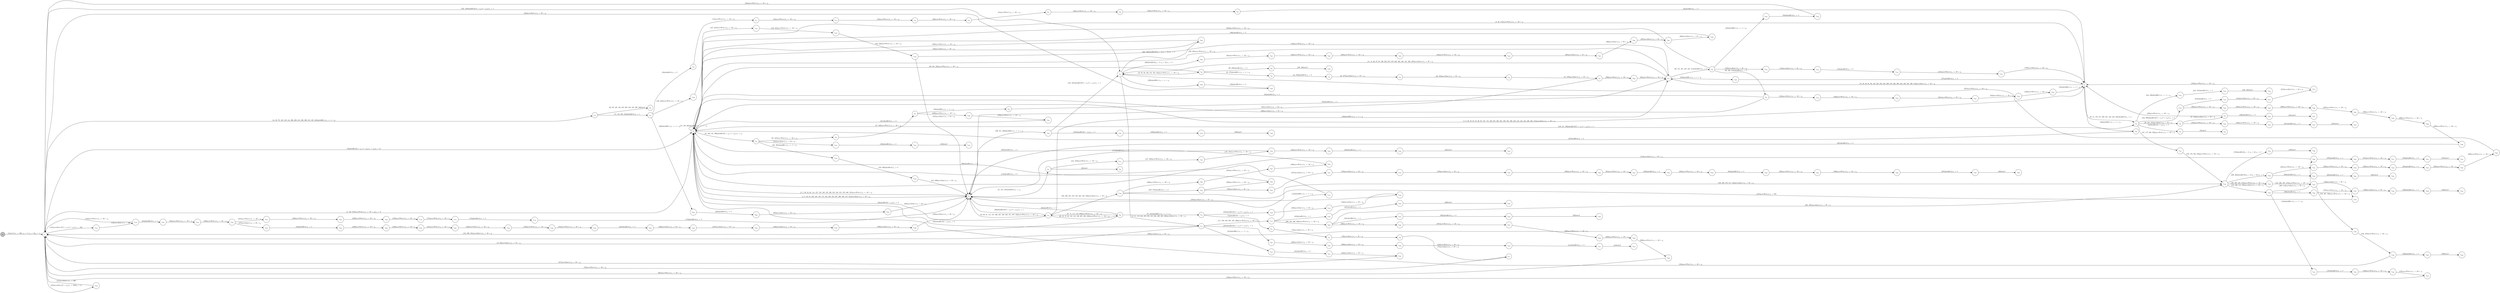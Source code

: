 digraph EFSM{
  graph [rankdir="LR", fontname="Latin Modern Math"];
  node [color="black", fillcolor="white", shape="circle", style="filled", fontname="Latin Modern Math"];
  edge [fontname="Latin Modern Math"];

  s0[fillcolor="gray", label=<s<sub>0</sub>>];
  s1[label=<s<sub>1</sub>>];
  s2[label=<s<sub>2</sub>>];
  s3[label=<s<sub>3</sub>>];
  s5[label=<s<sub>5</sub>>];
  s10[label=<s<sub>10</sub>>];
  s11[label=<s<sub>11</sub>>];
  s12[label=<s<sub>12</sub>>];
  s14[label=<s<sub>14</sub>>];
  s15[label=<s<sub>15</sub>>];
  s16[label=<s<sub>16</sub>>];
  s17[label=<s<sub>17</sub>>];
  s18[label=<s<sub>18</sub>>];
  s19[label=<s<sub>19</sub>>];
  s20[label=<s<sub>20</sub>>];
  s21[label=<s<sub>21</sub>>];
  s22[label=<s<sub>22</sub>>];
  s23[label=<s<sub>23</sub>>];
  s25[label=<s<sub>25</sub>>];
  s26[label=<s<sub>26</sub>>];
  s27[label=<s<sub>27</sub>>];
  s31[label=<s<sub>31</sub>>];
  s32[label=<s<sub>32</sub>>];
  s35[label=<s<sub>35</sub>>];
  s36[label=<s<sub>36</sub>>];
  s42[label=<s<sub>42</sub>>];
  s43[label=<s<sub>43</sub>>];
  s44[label=<s<sub>44</sub>>];
  s45[label=<s<sub>45</sub>>];
  s46[label=<s<sub>46</sub>>];
  s47[label=<s<sub>47</sub>>];
  s52[label=<s<sub>52</sub>>];
  s53[label=<s<sub>53</sub>>];
  s55[label=<s<sub>55</sub>>];
  s56[label=<s<sub>56</sub>>];
  s57[label=<s<sub>57</sub>>];
  s58[label=<s<sub>58</sub>>];
  s64[label=<s<sub>64</sub>>];
  s66[label=<s<sub>66</sub>>];
  s73[label=<s<sub>73</sub>>];
  s74[label=<s<sub>74</sub>>];
  s75[label=<s<sub>75</sub>>];
  s76[label=<s<sub>76</sub>>];
  s77[label=<s<sub>77</sub>>];
  s92[label=<s<sub>92</sub>>];
  s93[label=<s<sub>93</sub>>];
  s99[label=<s<sub>99</sub>>];
  s100[label=<s<sub>100</sub>>];
  s102[label=<s<sub>102</sub>>];
  s103[label=<s<sub>103</sub>>];
  s104[label=<s<sub>104</sub>>];
  s111[label=<s<sub>111</sub>>];
  s112[label=<s<sub>112</sub>>];
  s124[label=<s<sub>124</sub>>];
  s131[label=<s<sub>131</sub>>];
  s132[label=<s<sub>132</sub>>];
  s133[label=<s<sub>133</sub>>];
  s134[label=<s<sub>134</sub>>];
  s135[label=<s<sub>135</sub>>];
  s136[label=<s<sub>136</sub>>];
  s137[label=<s<sub>137</sub>>];
  s141[label=<s<sub>141</sub>>];
  s142[label=<s<sub>142</sub>>];
  s146[label=<s<sub>146</sub>>];
  s147[label=<s<sub>147</sub>>];
  s148[label=<s<sub>148</sub>>];
  s149[label=<s<sub>149</sub>>];
  s152[label=<s<sub>152</sub>>];
  s153[label=<s<sub>153</sub>>];
  s154[label=<s<sub>154</sub>>];
  s155[label=<s<sub>155</sub>>];
  s161[label=<s<sub>161</sub>>];
  s162[label=<s<sub>162</sub>>];
  s163[label=<s<sub>163</sub>>];
  s164[label=<s<sub>164</sub>>];
  s165[label=<s<sub>165</sub>>];
  s166[label=<s<sub>166</sub>>];
  s167[label=<s<sub>167</sub>>];
  s168[label=<s<sub>168</sub>>];
  s169[label=<s<sub>169</sub>>];
  s170[label=<s<sub>170</sub>>];
  s171[label=<s<sub>171</sub>>];
  s172[label=<s<sub>172</sub>>];
  s179[label=<s<sub>179</sub>>];
  s180[label=<s<sub>180</sub>>];
  s182[label=<s<sub>182</sub>>];
  s183[label=<s<sub>183</sub>>];
  s188[label=<s<sub>188</sub>>];
  s190[label=<s<sub>190</sub>>];
  s191[label=<s<sub>191</sub>>];
  s192[label=<s<sub>192</sub>>];
  s193[label=<s<sub>193</sub>>];
  s196[label=<s<sub>196</sub>>];
  s197[label=<s<sub>197</sub>>];
  s198[label=<s<sub>198</sub>>];
  s199[label=<s<sub>199</sub>>];
  s202[label=<s<sub>202</sub>>];
  s203[label=<s<sub>203</sub>>];
  s204[label=<s<sub>204</sub>>];
  s212[label=<s<sub>212</sub>>];
  s213[label=<s<sub>213</sub>>];
  s214[label=<s<sub>214</sub>>];
  s215[label=<s<sub>215</sub>>];
  s220[label=<s<sub>220</sub>>];
  s221[label=<s<sub>221</sub>>];
  s230[label=<s<sub>230</sub>>];
  s231[label=<s<sub>231</sub>>];
  s232[label=<s<sub>232</sub>>];
  s233[label=<s<sub>233</sub>>];
  s234[label=<s<sub>234</sub>>];
  s235[label=<s<sub>235</sub>>];
  s236[label=<s<sub>236</sub>>];
  s260[label=<s<sub>260</sub>>];
  s263[label=<s<sub>263</sub>>];
  s264[label=<s<sub>264</sub>>];
  s265[label=<s<sub>265</sub>>];
  s270[label=<s<sub>270</sub>>];
  s280[label=<s<sub>280</sub>>];
  s286[label=<s<sub>286</sub>>];
  s287[label=<s<sub>287</sub>>];
  s288[label=<s<sub>288</sub>>];
  s289[label=<s<sub>289</sub>>];
  s290[label=<s<sub>290</sub>>];
  s314[label=<s<sub>314</sub>>];
  s315[label=<s<sub>315</sub>>];
  s316[label=<s<sub>316</sub>>];
  s322[label=<s<sub>322</sub>>];
  s323[label=<s<sub>323</sub>>];
  s338[label=<s<sub>338</sub>>];
  s339[label=<s<sub>339</sub>>];
  s342[label=<s<sub>342</sub>>];
  s343[label=<s<sub>343</sub>>];
  s358[label=<s<sub>358</sub>>];
  s359[label=<s<sub>359</sub>>];
  s369[label=<s<sub>369</sub>>];
  s370[label=<s<sub>370</sub>>];
  s371[label=<s<sub>371</sub>>];
  s372[label=<s<sub>372</sub>>];
  s373[label=<s<sub>373</sub>>];
  s376[label=<s<sub>376</sub>>];
  s377[label=<s<sub>377</sub>>];
  s378[label=<s<sub>378</sub>>];
  s379[label=<s<sub>379</sub>>];
  s380[label=<s<sub>380</sub>>];
  s381[label=<s<sub>381</sub>>];
  s382[label=<s<sub>382</sub>>];
  s383[label=<s<sub>383</sub>>];
  s384[label=<s<sub>384</sub>>];
  s385[label=<s<sub>385</sub>>];
  s386[label=<s<sub>386</sub>>];
  s387[label=<s<sub>387</sub>>];
  s388[label=<s<sub>388</sub>>];
  s394[label=<s<sub>394</sub>>];
  s395[label=<s<sub>395</sub>>];
  s396[label=<s<sub>396</sub>>];
  s397[label=<s<sub>397</sub>>];
  s398[label=<s<sub>398</sub>>];
  s399[label=<s<sub>399</sub>>];
  s400[label=<s<sub>400</sub>>];
  s407[label=<s<sub>407</sub>>];
  s408[label=<s<sub>408</sub>>];
  s409[label=<s<sub>409</sub>>];
  s410[label=<s<sub>410</sub>>];
  s411[label=<s<sub>411</sub>>];
  s412[label=<s<sub>412</sub>>];
  s414[label=<s<sub>414</sub>>];
  s415[label=<s<sub>415</sub>>];
  s416[label=<s<sub>416</sub>>];
  s424[label=<s<sub>424</sub>>];
  s425[label=<s<sub>425</sub>>];
  s426[label=<s<sub>426</sub>>];
  s427[label=<s<sub>427</sub>>];
  s428[label=<s<sub>428</sub>>];
  s429[label=<s<sub>429</sub>>];
  s430[label=<s<sub>430</sub>>];
  s431[label=<s<sub>431</sub>>];
  s432[label=<s<sub>432</sub>>];
  s433[label=<s<sub>433</sub>>];
  s434[label=<s<sub>434</sub>>];
  s435[label=<s<sub>435</sub>>];
  s436[label=<s<sub>436</sub>>];
  s437[label=<s<sub>437</sub>>];
  s438[label=<s<sub>438</sub>>];
  s439[label=<s<sub>439</sub>>];
  s444[label=<s<sub>444</sub>>];
  s445[label=<s<sub>445</sub>>];
  s446[label=<s<sub>446</sub>>];
  s449[label=<s<sub>449</sub>>];
  s450[label=<s<sub>450</sub>>];
  s455[label=<s<sub>455</sub>>];
  s456[label=<s<sub>456</sub>>];
  s457[label=<s<sub>457</sub>>];
  s458[label=<s<sub>458</sub>>];
  s460[label=<s<sub>460</sub>>];
  s461[label=<s<sub>461</sub>>];
  s462[label=<s<sub>462</sub>>];
  s463[label=<s<sub>463</sub>>];
  s464[label=<s<sub>464</sub>>];
  s465[label=<s<sub>465</sub>>];
  s466[label=<s<sub>466</sub>>];
  s467[label=<s<sub>467</sub>>];
  s468[label=<s<sub>468</sub>>];
  s476[label=<s<sub>476</sub>>];
  s482[label=<s<sub>482</sub>>];
  s483[label=<s<sub>483</sub>>];
  s484[label=<s<sub>484</sub>>];
  s486[label=<s<sub>486</sub>>];
  s487[label=<s<sub>487</sub>>];
  s488[label=<s<sub>488</sub>>];
  s493[label=<s<sub>493</sub>>];
  s501[label=<s<sub>501</sub>>];
  s502[label=<s<sub>502</sub>>];
  s503[label=<s<sub>503</sub>>];
  s519[label=<s<sub>519</sub>>];
  s520[label=<s<sub>520</sub>>];
  s521[label=<s<sub>521</sub>>];
  s522[label=<s<sub>522</sub>>];
  s523[label=<s<sub>523</sub>>];
  s536[label=<s<sub>536</sub>>];
  s537[label=<s<sub>537</sub>>];
  s538[label=<s<sub>538</sub>>];
  s539[label=<s<sub>539</sub>>];
  s540[label=<s<sub>540</sub>>];

  s0->s1[label=<<i> [1]start:2/o<sub>1</sub> := 200, o<sub>2</sub> := 3, o<sub>3</sub> := 0&#91;r<sub>2</sub> := 1&#93;</i>>];
  s12->s1[label=<<i> [13, 62]moveEast:1/o<sub>1</sub> := 50 + i<sub>0</sub></i>>];
  s14->s15[label=<<i> [15, 145, 201, 242]alienHit:0/o<sub>1</sub> := 1</i>>];
  s15->s16[label=<<i> [16]alienHit:0/o<sub>1</sub> := 2</i>>];
  s16->s17[label=<<i> [17]moveWest:1/o<sub>1</sub> := -50 + i<sub>0</sub></i>>];
  s17->s18[label=<<i> [18]moveWest:1/o<sub>1</sub> := -50 + i<sub>0</sub></i>>];
  s18->s19[label=<<i> [19]moveWest:1/o<sub>1</sub> := -50 + i<sub>0</sub></i>>];
  s19->s20[label=<<i> [20]moveWest:1/o<sub>1</sub> := -50 + i<sub>0</sub></i>>];
  s20->s21[label=<<i> [21]moveWest:1/o<sub>1</sub> := -50 + i<sub>0</sub></i>>];
  s21->s22[label=<<i> [22]moveWest:1/o<sub>1</sub> := -50 + i<sub>0</sub></i>>];
  s22->s23[label=<<i> [23]moveWest:1/o<sub>1</sub> := -50 + i<sub>0</sub></i>>];
  s23->s5[label=<<i> [24]alienHit:0/o<sub>1</sub> := 3</i>>];
  s26->s27[label=<<i> [27, 219]moveEast:1/o<sub>1</sub> := 50 + i<sub>0</sub></i>>];
  s27->s5[label=<<i> [28]moveWest:1/o<sub>1</sub> := -50 + i<sub>0</sub></i>>];
  s5->s2[label=<<i> [6, 29, 157]moveWest:1/o<sub>1</sub> := -50 + i<sub>0</sub></i>>];
  s31->s32[label=<<i> [32]win:0</i>>];
  s1->s2[label=<<i> [33]alienHit:0&#91;4 &gt; r<sub>2</sub>, 4 &gt; r<sub>2</sub>&#93;/o<sub>1</sub> := r<sub>2</sub>&#91;r<sub>2</sub> := 2&#93;</i>>];
  s35->s2[label=<<i> [38]alienHit:0&#91;5 &gt; r<sub>2</sub>&#93;/o<sub>1</sub> := 2</i>>];
  s42->s43[label=<<i> [43, 275]shieldHit:1/o<sub>1</sub> := -1 + i<sub>0</sub></i>>];
  s43->s44[label=<<i> [44, 276]alienHit:0/o<sub>1</sub> := 3</i>>];
  s44->s45[label=<<i> [45, 277]moveEast:1/o<sub>1</sub> := 50 + i<sub>0</sub></i>>];
  s45->s46[label=<<i> [46, 278]moveEast:1/o<sub>1</sub> := 50 + i<sub>0</sub></i>>];
  s46->s47[label=<<i> [47, 279]moveEast:1/o<sub>1</sub> := 50 + i<sub>0</sub></i>>];
  s47->s3[label=<<i> [48]moveEast:1/o<sub>1</sub> := 50 + i<sub>0</sub></i>>];
  s25->s52[label=<<i> [52]alienHit:0&#91;5 &gt; r<sub>2</sub>&#93;/o<sub>1</sub> := 5</i>>];
  s52->s53[label=<<i> [53]win:0</i>>];
  s55->s56[label=<<i> [56, 447]moveWest:1/o<sub>1</sub> := -50 + i<sub>0</sub></i>>];
  s56->s57[label=<<i> [57, 448]moveWest:1/o<sub>1</sub> := -50 + i<sub>0</sub></i>>];
  s57->s58[label=<<i> [58]shieldHit:1/o<sub>1</sub> := -1 + i<sub>0</sub></i>>];
  s58->s10[label=<<i> [59]alienHit:0/o<sub>1</sub> := 3</i>>];
  s10->s11[label=<<i> [11, 41, 60, 87, 97, 109, 223, 257, 273, 282, 363, 405, 421, 492, 497]moveEast:1/o<sub>1</sub> := 50 + i<sub>0</sub></i>>];
  s5->s66[label=<<i> [66]shieldHit:1/o<sub>1</sub> := -1 + i<sub>0</sub></i>>];
  s66->s2[label=<<i> [67]alienHit:0/o<sub>1</sub> := 2</i>>];
  s36->s73[label=<<i> [73, 101]shieldHit:1/o<sub>1</sub> := -1 + i<sub>0</sub></i>>];
  s73->s74[label=<<i> [74]alienHit:0&#91;5 &gt; r<sub>2</sub>&#93;/o<sub>1</sub> := 3</i>>];
  s74->s75[label=<<i> [75]moveEast:1/o<sub>1</sub> := 50 + i<sub>0</sub></i>>];
  s75->s76[label=<<i> [76]moveEast:1/o<sub>1</sub> := 50 + i<sub>0</sub></i>>];
  s76->s77[label=<<i> [77]moveEast:1/o<sub>1</sub> := 50 + i<sub>0</sub></i>>];
  s77->s1[label=<<i> [78]moveWest:1/o<sub>1</sub> := -50 + i<sub>0</sub></i>>];
  s36->s3[label=<<i> [83]alienHit:0/o<sub>1</sub> := 1</i>>];
  s93->s2[label=<<i> [94]alienHit:0/o<sub>1</sub> := 4</i>>];
  s42->s99[label=<<i> [99, 239]alienHit:0/o<sub>1</sub> := 5</i>>];
  s99->s100[label=<<i> [100, 240]win:0</i>>];
  s73->s102[label=<<i> [102]alienHit:0&#91;!(5 &gt; r<sub>2</sub>&or;5 &gt; r<sub>2</sub>)&#93;/o<sub>1</sub> := 1</i>>];
  s102->s103[label=<<i> [103]moveEast:1/o<sub>1</sub> := 50 + i<sub>0</sub></i>>];
  s103->s104[label=<<i> [104]moveEast:1/o<sub>1</sub> := 50 + i<sub>0</sub></i>>];
  s104->s3[label=<<i> [105]moveEast:1/o<sub>1</sub> := 50 + i<sub>0</sub></i>>];
  s111->s112[label=<<i> [112]shieldHit:1/o<sub>1</sub> := -1 + i<sub>0</sub></i>>];
  s112->s2[label=<<i> [113]alienHit:0/o<sub>1</sub> := 2</i>>];
  s36->s35[label=<<i> [37, 71, 117, 119, 509]moveWest:1/o<sub>1</sub> := -50 + i<sub>0</sub></i>>];
  s35->s36[label=<<i> [36, 70, 72, 82, 116, 118, 120, 207, 350, 508]moveWest:1/o<sub>1</sub> := -50 + i<sub>0</sub></i>>];
  s1->s124[label=<<i> [124]moveEast:1&#91;2 &gt; r<sub>2</sub>&#93;/o<sub>1</sub> := 250&#91;r<sub>2</sub> := 4&#93;</i>>];
  s124->s1[label=<<i> [125]moveEast:1/o<sub>1</sub> := 300</i>>];
  s1->s2[label=<<i> [2, 126, 347]moveWest:1/o<sub>1</sub> := -50 + i<sub>0</sub>&#91;r<sub>2</sub> := 5&#93;</i>>];
  s2->s25[label=<<i> [130, 211, 392]alienHit:0&#91;!(5 &gt; r<sub>2</sub>&or;5 &gt; r<sub>2</sub>)&#93;/o<sub>1</sub> := 1</i>>];
  s133->s134[label=<<i> [134]shieldHit:1/o<sub>1</sub> := -1 + i<sub>0</sub></i>>];
  s134->s135[label=<<i> [135]alienHit:0/o<sub>1</sub> := 2</i>>];
  s135->s136[label=<<i> [136]moveWest:1/o<sub>1</sub> := -50 + i<sub>0</sub></i>>];
  s136->s137[label=<<i> [137]moveWest:1/o<sub>1</sub> := -50 + i<sub>0</sub></i>>];
  s137->s1[label=<<i> [138]moveWest:1/o<sub>1</sub> := -50 + i<sub>0</sub></i>>];
  s1->s141[label=<<i> [141]moveEast:1&#91;!(2 &gt; r<sub>2</sub>&or;2 &gt; r<sub>2</sub>)&#93;/o<sub>1</sub> := 350</i>>];
  s141->s142[label=<<i> [142]moveEast:1/o<sub>1</sub> := 400</i>>];
  s142->s1[label=<<i> [143]moveWest:1/o<sub>1</sub> := -50 + i<sub>0</sub></i>>];
  s15->s146[label=<<i> [146, 243]moveWest:1/o<sub>1</sub> := -50 + i<sub>0</sub></i>>];
  s146->s147[label=<<i> [147, 244]moveWest:1/o<sub>1</sub> := -50 + i<sub>0</sub></i>>];
  s147->s148[label=<<i> [148, 245]moveWest:1/o<sub>1</sub> := -50 + i<sub>0</sub></i>>];
  s148->s149[label=<<i> [149, 246]moveWest:1/o<sub>1</sub> := -50 + i<sub>0</sub></i>>];
  s149->s10[label=<<i> [150]moveWest:1/o<sub>1</sub> := -50 + i<sub>0</sub></i>>];
  s10->s92[label=<<i> [92, 151, 251, 327, 341, 517]alienHit:0/o<sub>1</sub> := 2</i>>];
  s92->s152[label=<<i> [152]moveEast:1/o<sub>1</sub> := 50 + i<sub>0</sub></i>>];
  s152->s153[label=<<i> [153]moveEast:1/o<sub>1</sub> := 50 + i<sub>0</sub></i>>];
  s153->s154[label=<<i> [154]alienHit:0/o<sub>1</sub> := 3</i>>];
  s154->s155[label=<<i> [155]moveWest:1/o<sub>1</sub> := -50 + i<sub>0</sub></i>>];
  s155->s5[label=<<i> [156]moveWest:1/o<sub>1</sub> := -50 + i<sub>0</sub></i>>];
  s2->s55[label=<<i> [55, 160, 181, 296]alienHit:0&#91;5 &gt; r<sub>2</sub>, 5 &gt; r<sub>2</sub>&#93;/o<sub>1</sub> := r<sub>2</sub></i>>];
  s55->s161[label=<<i> [161]moveEast:1/o<sub>1</sub> := 50 + i<sub>0</sub></i>>];
  s161->s162[label=<<i> [162]alienHit:0/o<sub>1</sub> := 5</i>>];
  s162->s163[label=<<i> [163]win:0</i>>];
  s142->s164[label=<<i> [164]alienHit:0/o<sub>1</sub> := 1</i>>];
  s164->s165[label=<<i> [165]moveWest:1/o<sub>1</sub> := -50 + i<sub>0</sub></i>>];
  s165->s166[label=<<i> [166]moveWest:1/o<sub>1</sub> := -50 + i<sub>0</sub></i>>];
  s166->s167[label=<<i> [167]moveWest:1/o<sub>1</sub> := -50 + i<sub>0</sub></i>>];
  s167->s168[label=<<i> [168]moveWest:1/o<sub>1</sub> := -50 + i<sub>0</sub></i>>];
  s168->s169[label=<<i> [169]moveWest:1/o<sub>1</sub> := -50 + i<sub>0</sub></i>>];
  s169->s170[label=<<i> [170]moveWest:1/o<sub>1</sub> := -50 + i<sub>0</sub></i>>];
  s170->s171[label=<<i> [171]moveWest:1/o<sub>1</sub> := -50 + i<sub>0</sub></i>>];
  s171->s172[label=<<i> [172]alienHit:0/o<sub>1</sub> := 2</i>>];
  s172->s3[label=<<i> [173]alienHit:0/o<sub>1</sub> := 3</i>>];
  s132->s179[label=<<i> [179]alienHit:0&#91;r<sub>2</sub> &gt; 3, r<sub>2</sub> &gt; 3&#93;/o<sub>1</sub> := 5</i>>];
  s179->s180[label=<<i> [180]win:0</i>>];
  s55->s182[label=<<i> [182, 297]shieldHit:1/o<sub>1</sub> := -1 + i<sub>0</sub></i>>];
  s182->s183[label=<<i> [183, 298]alienHit:0/o<sub>1</sub> := 3</i>>];
  s183->s3[label=<<i> [184, 299]moveEast:1/o<sub>1</sub> := 50 + i<sub>0</sub></i>>];
  s192->s193[label=<<i> [193, 337]moveWest:1/o<sub>1</sub> := -50 + i<sub>0</sub></i>>];
  s193->s2[label=<<i> [194]moveWest:1/o<sub>1</sub> := -50 + i<sub>0</sub></i>>];
  s3->s196[label=<<i> [196, 311, 320]shieldHit:1/o<sub>1</sub> := -1 + i<sub>0</sub></i>>];
  s196->s197[label=<<i> [197]alienHit:0&#91;5 &gt; r<sub>2</sub>&#93;/o<sub>1</sub> := 4</i>>];
  s197->s198[label=<<i> [198]alienHit:0/o<sub>1</sub> := 5</i>>];
  s198->s199[label=<<i> [199]win:0</i>>];
  s15->s202[label=<<i> [202]shieldHit:1/o<sub>1</sub> := -1 + i<sub>0</sub></i>>];
  s202->s203[label=<<i> [203]alienHit:0/o<sub>1</sub> := 2</i>>];
  s203->s204[label=<<i> [204]moveEast:1/o<sub>1</sub> := 50 + i<sub>0</sub></i>>];
  s204->s3[label=<<i> [205]moveEast:1/o<sub>1</sub> := 50 + i<sub>0</sub></i>>];
  s25->s212[label=<<i> [212, 393]alienHit:0&#91;!(5 &gt; r<sub>2</sub>&or;5 &gt; r<sub>2</sub>)&#93;/o<sub>1</sub> := 2</i>>];
  s212->s213[label=<<i> [213]alienHit:0/o<sub>1</sub> := 3</i>>];
  s213->s214[label=<<i> [214]moveEast:1/o<sub>1</sub> := 50 + i<sub>0</sub></i>>];
  s214->s215[label=<<i> [215]moveEast:1/o<sub>1</sub> := 50 + i<sub>0</sub></i>>];
  s215->s5[label=<<i> [216]moveWest:1/o<sub>1</sub> := -50 + i<sub>0</sub></i>>];
  s5->s25[label=<<i> [25, 51, 176, 217, 302, 331, 443, 453, 525]alienHit:0/o<sub>1</sub> := 4</i>>];
  s27->s220[label=<<i> [220]alienHit:0/o<sub>1</sub> := 5</i>>];
  s220->s221[label=<<i> [221]win:0</i>>];
  s12->s2[label=<<i> [225]alienHit:0&#91;5 &gt; r<sub>2</sub>&#93;/o<sub>1</sub> := 2</i>>];
  s132->s230[label=<<i> [230, 262]alienHit:0&#91;!(r<sub>2</sub> &gt; 3&or;r<sub>2</sub> &gt; 3)&#93;/o<sub>1</sub> := 3</i>>];
  s230->s231[label=<<i> [231]moveWest:1/o<sub>1</sub> := -50 + i<sub>0</sub></i>>];
  s231->s232[label=<<i> [232]moveWest:1/o<sub>1</sub> := -50 + i<sub>0</sub></i>>];
  s232->s233[label=<<i> [233]moveWest:1/o<sub>1</sub> := -50 + i<sub>0</sub></i>>];
  s233->s234[label=<<i> [234]alienHit:0/o<sub>1</sub> := 4</i>>];
  s234->s235[label=<<i> [235]moveWest:1/o<sub>1</sub> := -50 + i<sub>0</sub></i>>];
  s235->s236[label=<<i> [236]moveWest:1/o<sub>1</sub> := -50 + i<sub>0</sub></i>>];
  s236->s11[label=<<i> [237]moveWest:1/o<sub>1</sub> := -50 + i<sub>0</sub></i>>];
  s149->s3[label=<<i> [247]moveEast:1/o<sub>1</sub> := 50 + i<sub>0</sub></i>>];
  s92->s2[label=<<i> [252]moveWest:1/o<sub>1</sub> := -50 + i<sub>0</sub></i>>];
  s260->s132[label=<<i> [261, 367]moveEast:1/o<sub>1</sub> := 50 + i<sub>0</sub></i>>];
  s230->s263[label=<<i> [263]alienHit:0/o<sub>1</sub> := 4</i>>];
  s263->s264[label=<<i> [264]alienHit:0/o<sub>1</sub> := 5</i>>];
  s264->s265[label=<<i> [265]win:0</i>>];
  s35->s3[label=<<i> [266]alienHit:0&#91;!(5 &gt; r<sub>2</sub>&or;5 &gt; r<sub>2</sub>)&#93;/o<sub>1</sub> := 1</i>>];
  s10->s270[label=<<i> [270]shieldHit:1/o<sub>1</sub> := -1 + i<sub>0</sub></i>>];
  s270->s5[label=<<i> [271]alienHit:0/o<sub>1</sub> := 2</i>>];
  s11->s42[label=<<i> [42, 88, 98, 238, 274, 353, 504]moveWest:1/o<sub>1</sub> := -50 + i<sub>0</sub></i>>];
  s47->s280[label=<<i> [280]moveWest:1/o<sub>1</sub> := -50 + i<sub>0</sub></i>>];
  s280->s10[label=<<i> [281]moveWest:1/o<sub>1</sub> := -50 + i<sub>0</sub></i>>];
  s11->s12[label=<<i> [12, 61, 110, 224, 258, 283, 313, 364, 406, 422, 498]moveEast:1/o<sub>1</sub> := 50 + i<sub>0</sub></i>>];
  s260->s286[label=<<i> [286]moveWest:1/o<sub>1</sub> := -50 + i<sub>0</sub></i>>];
  s286->s287[label=<<i> [287]moveWest:1/o<sub>1</sub> := -50 + i<sub>0</sub></i>>];
  s287->s288[label=<<i> [288]moveWest:1/o<sub>1</sub> := -50 + i<sub>0</sub></i>>];
  s288->s289[label=<<i> [289]moveWest:1/o<sub>1</sub> := -50 + i<sub>0</sub></i>>];
  s289->s290[label=<<i> [290]moveWest:1/o<sub>1</sub> := -50 + i<sub>0</sub></i>>];
  s290->s1[label=<<i> [291]moveWest:1/o<sub>1</sub> := -50 + i<sub>0</sub></i>>];
  s10->s2[label=<<i> [294, 391]moveWest:1/o<sub>1</sub> := -50 + i<sub>0</sub></i>>];
  s2->s2[label=<<i> [54, 129, 295]shieldHit:1/o<sub>1</sub> := -1 + i<sub>0</sub></i>>];
  s25->s131[label=<<i> [131, 177, 303, 332]moveWest:1/o<sub>1</sub> := -50 + i<sub>0</sub></i>>];
  s131->s132[label=<<i> [132, 178, 304, 333]moveWest:1/o<sub>1</sub> := -50 + i<sub>0</sub></i>>];
  s191->s192[label=<<i> [192, 307, 336]moveWest:1/o<sub>1</sub> := -50 + i<sub>0</sub></i>>];
  s192->s1[label=<<i> [308]moveEast:1/o<sub>1</sub> := 50 + i<sub>0</sub></i>>];
  s196->s11[label=<<i> [312, 321]alienHit:0&#91;!(5 &gt; r<sub>2</sub>&or;5 &gt; r<sub>2</sub>)&#93;/o<sub>1</sub> := 1</i>>];
  s12->s314[label=<<i> [314]shieldHit:1/o<sub>1</sub> := -1 + i<sub>0</sub></i>>];
  s314->s315[label=<<i> [315]alienHit:0/o<sub>1</sub> := 2</i>>];
  s315->s316[label=<<i> [316]moveEast:1/o<sub>1</sub> := 50 + i<sub>0</sub></i>>];
  s316->s1[label=<<i> [317]moveEast:1/o<sub>1</sub> := 50 + i<sub>0</sub></i>>];
  s11->s322[label=<<i> [322]shieldHit:1/o<sub>1</sub> := -1 + i<sub>0</sub></i>>];
  s322->s323[label=<<i> [323]alienHit:0/o<sub>1</sub> := 2</i>>];
  s323->s1[label=<<i> [324]moveEast:1/o<sub>1</sub> := 50 + i<sub>0</sub></i>>];
  s1->s14[label=<<i> [14, 63, 79, 122, 139, 144, 200, 209, 241, 292, 309, 318, 325, 345]shieldHit:1/o<sub>1</sub> := -1 + i<sub>0</sub></i>>];
  s14->s64[label=<<i> [64, 80, 123, 140, 210, 293, 310, 319, 326, 346]lose:0</i>>];
  s92->s93[label=<<i> [93, 328, 518]alienHit:0/o<sub>1</sub> := 3</i>>];
  s93->s2[label=<<i> [329]moveEast:1/o<sub>1</sub> := 50 + i<sub>0</sub></i>>];
  s132->s190[label=<<i> [190, 305, 334, 474]moveWest:1/o<sub>1</sub> := -50 + i<sub>0</sub></i>>];
  s190->s191[label=<<i> [191, 306, 335, 475]moveWest:1/o<sub>1</sub> := -50 + i<sub>0</sub></i>>];
  s193->s338[label=<<i> [338]alienHit:0/o<sub>1</sub> := 5</i>>];
  s338->s339[label=<<i> [339]win:0</i>>];
  s35->s10[label=<<i> [340]shieldHit:1/o<sub>1</sub> := -1 + i<sub>0</sub></i>>];
  s92->s342[label=<<i> [342]shieldHit:1/o<sub>1</sub> := -1 + i<sub>0</sub></i>>];
  s342->s343[label=<<i> [343]alienHit:0/o<sub>1</sub> := 3</i>>];
  s343->s1[label=<<i> [344]moveWest:1/o<sub>1</sub> := -50 + i<sub>0</sub></i>>];
  s36->s1[label=<<i> [121, 208, 351]moveEast:1/o<sub>1</sub> := 50 + i<sub>0</sub></i>>];
  s1->s11[label=<<i> [352, 459]alienHit:0&#91;!(4 &gt; r<sub>2</sub>&or;4 &gt; r<sub>2</sub>)&#93;/o<sub>1</sub> := 1</i>>];
  s188->s358[label=<<i> [358, 375]alienHit:0/o<sub>1</sub> := 2</i>>];
  s358->s359[label=<<i> [359]moveWest:1/o<sub>1</sub> := -50 + i<sub>0</sub></i>>];
  s359->s2[label=<<i> [360]alienHit:0/o<sub>1</sub> := 3</i>>];
  s132->s133[label=<<i> [133, 368, 512, 535]moveEast:1/o<sub>1</sub> := 50 + i<sub>0</sub></i>>];
  s133->s369[label=<<i> [369, 513]moveEast:1/o<sub>1</sub> := 50 + i<sub>0</sub></i>>];
  s369->s370[label=<<i> [370]alienHit:0/o<sub>1</sub> := 4</i>>];
  s370->s371[label=<<i> [371]moveWest:1/o<sub>1</sub> := -50 + i<sub>0</sub></i>>];
  s371->s372[label=<<i> [372]alienHit:0/o<sub>1</sub> := 5</i>>];
  s372->s373[label=<<i> [373]win:0</i>>];
  s358->s376[label=<<i> [376]moveEast:1/o<sub>1</sub> := 50 + i<sub>0</sub></i>>];
  s376->s377[label=<<i> [377]moveEast:1/o<sub>1</sub> := 50 + i<sub>0</sub></i>>];
  s377->s378[label=<<i> [378]moveEast:1/o<sub>1</sub> := 50 + i<sub>0</sub></i>>];
  s378->s379[label=<<i> [379]moveEast:1/o<sub>1</sub> := 50 + i<sub>0</sub></i>>];
  s379->s380[label=<<i> [380]moveWest:1/o<sub>1</sub> := -50 + i<sub>0</sub></i>>];
  s380->s381[label=<<i> [381]moveWest:1/o<sub>1</sub> := -50 + i<sub>0</sub></i>>];
  s381->s382[label=<<i> [382]alienHit:0/o<sub>1</sub> := 3</i>>];
  s382->s383[label=<<i> [383]moveWest:1/o<sub>1</sub> := -50 + i<sub>0</sub></i>>];
  s383->s384[label=<<i> [384]alienHit:0/o<sub>1</sub> := 4</i>>];
  s384->s385[label=<<i> [385]moveWest:1/o<sub>1</sub> := -50 + i<sub>0</sub></i>>];
  s385->s386[label=<<i> [386]moveWest:1/o<sub>1</sub> := -50 + i<sub>0</sub></i>>];
  s386->s387[label=<<i> [387]alienHit:0/o<sub>1</sub> := 5</i>>];
  s387->s388[label=<<i> [388]win:0</i>>];
  s212->s394[label=<<i> [394]moveWest:1/o<sub>1</sub> := -50 + i<sub>0</sub></i>>];
  s394->s395[label=<<i> [395]moveWest:1/o<sub>1</sub> := -50 + i<sub>0</sub></i>>];
  s395->s396[label=<<i> [396]moveWest:1/o<sub>1</sub> := -50 + i<sub>0</sub></i>>];
  s396->s397[label=<<i> [397]moveWest:1/o<sub>1</sub> := -50 + i<sub>0</sub></i>>];
  s397->s398[label=<<i> [398]moveWest:1/o<sub>1</sub> := -50 + i<sub>0</sub></i>>];
  s398->s399[label=<<i> [399]moveWest:1/o<sub>1</sub> := -50 + i<sub>0</sub></i>>];
  s399->s400[label=<<i> [400]moveWest:1/o<sub>1</sub> := -50 + i<sub>0</sub></i>>];
  s400->s3[label=<<i> [401]alienHit:0/o<sub>1</sub> := 3</i>>];
  s12->s407[label=<<i> [407]alienHit:0&#91;!(5 &gt; r<sub>2</sub>&or;5 &gt; r<sub>2</sub>)&#93;/o<sub>1</sub> := 4</i>>];
  s407->s408[label=<<i> [408]moveEast:1/o<sub>1</sub> := 50 + i<sub>0</sub></i>>];
  s408->s409[label=<<i> [409]moveEast:1/o<sub>1</sub> := 50 + i<sub>0</sub></i>>];
  s409->s410[label=<<i> [410]moveEast:1/o<sub>1</sub> := 50 + i<sub>0</sub></i>>];
  s410->s411[label=<<i> [411]alienHit:0/o<sub>1</sub> := 5</i>>];
  s411->s412[label=<<i> [412]win:0</i>>];
  s3->s31[label=<<i> [31, 413, 478]alienHit:0/o<sub>1</sub> := r<sub>2</sub></i>>];
  s31->s414[label=<<i> [414, 479]moveWest:1/o<sub>1</sub> := -50 + i<sub>0</sub></i>>];
  s414->s415[label=<<i> [415, 480]moveWest:1/o<sub>1</sub> := -50 + i<sub>0</sub></i>>];
  s415->s416[label=<<i> [416, 481]moveWest:1/o<sub>1</sub> := -50 + i<sub>0</sub></i>>];
  s416->s3[label=<<i> [417]alienHit:0/o<sub>1</sub> := 3</i>>];
  s3->s2[label=<<i> [4, 8, 49, 84, 106, 128, 159, 174, 185, 248, 254, 267, 300, 402, 418, 441]moveEast:1/o<sub>1</sub> := 50 + i<sub>0</sub></i>>];
  s111->s424[label=<<i> [424]alienHit:0/o<sub>1</sub> := 4</i>>];
  s424->s425[label=<<i> [425]alienHit:0/o<sub>1</sub> := 5</i>>];
  s425->s426[label=<<i> [426]win:0</i>>];
  s166->s427[label=<<i> [427]moveEast:1/o<sub>1</sub> := 50 + i<sub>0</sub></i>>];
  s427->s428[label=<<i> [428]alienHit:0/o<sub>1</sub> := 2</i>>];
  s428->s429[label=<<i> [429]moveWest:1/o<sub>1</sub> := -50 + i<sub>0</sub></i>>];
  s429->s430[label=<<i> [430]moveWest:1/o<sub>1</sub> := -50 + i<sub>0</sub></i>>];
  s430->s431[label=<<i> [431]moveWest:1/o<sub>1</sub> := -50 + i<sub>0</sub></i>>];
  s431->s432[label=<<i> [432]moveWest:1/o<sub>1</sub> := -50 + i<sub>0</sub></i>>];
  s432->s433[label=<<i> [433]moveWest:1/o<sub>1</sub> := -50 + i<sub>0</sub></i>>];
  s433->s434[label=<<i> [434]moveWest:1/o<sub>1</sub> := -50 + i<sub>0</sub></i>>];
  s434->s435[label=<<i> [435]alienHit:0/o<sub>1</sub> := 3</i>>];
  s435->s436[label=<<i> [436]moveEast:1/o<sub>1</sub> := 50 + i<sub>0</sub></i>>];
  s436->s437[label=<<i> [437]moveEast:1/o<sub>1</sub> := 50 + i<sub>0</sub></i>>];
  s437->s438[label=<<i> [438]moveEast:1/o<sub>1</sub> := 50 + i<sub>0</sub></i>>];
  s438->s439[label=<<i> [439]moveEast:1/o<sub>1</sub> := 50 + i<sub>0</sub></i>>];
  s439->s3[label=<<i> [440]moveEast:1/o<sub>1</sub> := 50 + i<sub>0</sub></i>>];
  s25->s444[label=<<i> [444, 526]shieldHit:1/o<sub>1</sub> := -1 + i<sub>0</sub></i>>];
  s444->s445[label=<<i> [445, 527]alienHit:0/o<sub>1</sub> := 5</i>>];
  s445->s446[label=<<i> [446, 528]win:0</i>>];
  s57->s449[label=<<i> [449]moveWest:1/o<sub>1</sub> := -50 + i<sub>0</sub></i>>];
  s449->s450[label=<<i> [450]moveWest:1/o<sub>1</sub> := -50 + i<sub>0</sub></i>>];
  s450->s2[label=<<i> [451]alienHit:0/o<sub>1</sub> := 3</i>>];
  s25->s26[label=<<i> [26, 218, 454]moveEast:1/o<sub>1</sub> := 50 + i<sub>0</sub></i>>];
  s26->s455[label=<<i> [455]moveWest:1/o<sub>1</sub> := -50 + i<sub>0</sub></i>>];
  s455->s456[label=<<i> [456]moveWest:1/o<sub>1</sub> := -50 + i<sub>0</sub></i>>];
  s456->s457[label=<<i> [457]alienHit:0/o<sub>1</sub> := 5</i>>];
  s457->s458[label=<<i> [458]win:0</i>>];
  s11->s460[label=<<i> [460]alienHit:0&#91;r<sub>2</sub> &gt; 3, r<sub>2</sub> &gt; 3&#93;/o<sub>1</sub> := 2</i>>];
  s460->s461[label=<<i> [461]moveWest:1/o<sub>1</sub> := -50 + i<sub>0</sub></i>>];
  s461->s462[label=<<i> [462]moveWest:1/o<sub>1</sub> := -50 + i<sub>0</sub></i>>];
  s462->s463[label=<<i> [463]moveWest:1/o<sub>1</sub> := -50 + i<sub>0</sub></i>>];
  s463->s464[label=<<i> [464]moveWest:1/o<sub>1</sub> := -50 + i<sub>0</sub></i>>];
  s464->s465[label=<<i> [465]moveEast:1/o<sub>1</sub> := 50 + i<sub>0</sub></i>>];
  s465->s466[label=<<i> [466]moveEast:1/o<sub>1</sub> := 50 + i<sub>0</sub></i>>];
  s466->s467[label=<<i> [467]moveEast:1/o<sub>1</sub> := 50 + i<sub>0</sub></i>>];
  s467->s468[label=<<i> [468]moveEast:1/o<sub>1</sub> := 50 + i<sub>0</sub></i>>];
  s468->s2[label=<<i> [469]alienHit:0/o<sub>1</sub> := 3</i>>];
  s2->s3[label=<<i> [3, 7, 30, 34, 68, 114, 127, 158, 186, 195, 226, 253, 348, 355, 470, 506, 531]moveWest:1/o<sub>1</sub> := -50 + i<sub>0</sub></i>>];
  s35->s188[label=<<i> [188, 228, 357, 374, 472, 485, 510, 533]moveEast:1/o<sub>1</sub> := 50 + i<sub>0</sub></i>>];
  s188->s132[label=<<i> [189, 229, 473, 511, 534]moveEast:1/o<sub>1</sub> := 50 + i<sub>0</sub></i>>];
  s191->s476[label=<<i> [476]moveEast:1/o<sub>1</sub> := 50 + i<sub>0</sub></i>>];
  s476->s3[label=<<i> [477]moveWest:1/o<sub>1</sub> := 250</i>>];
  s416->s482[label=<<i> [482]moveWest:1/o<sub>1</sub> := -50 + i<sub>0</sub></i>>];
  s482->s483[label=<<i> [483]alienHit:0/o<sub>1</sub> := 5</i>>];
  s483->s484[label=<<i> [484]win:0</i>>];
  s188->s486[label=<<i> [486]moveWest:1/o<sub>1</sub> := -50 + i<sub>0</sub></i>>];
  s486->s487[label=<<i> [487]moveWest:1/o<sub>1</sub> := -50 + i<sub>0</sub></i>>];
  s487->s488[label=<<i> [488]moveWest:1/o<sub>1</sub> := -50 + i<sub>0</sub></i>>];
  s488->s2[label=<<i> [489]alienHit:0/o<sub>1</sub> := 2</i>>];
  s11->s493[label=<<i> [493, 529]alienHit:0&#91;!(r<sub>2</sub> &gt; 3&or;r<sub>2</sub> &gt; 3)&#93;/o<sub>1</sub> := 3</i>>];
  s493->s2[label=<<i> [494]moveEast:1/o<sub>1</sub> := 50 + i<sub>0</sub></i>>];
  s2->s5[label=<<i> [5, 9, 39, 50, 65, 85, 90, 95, 107, 175, 249, 255, 268, 301, 330, 361, 389, 403, 419, 442, 452, 490, 495, 515]moveEast:1/o<sub>1</sub> := 50 + i<sub>0</sub></i>>];
  s12->s111[label=<<i> [111, 259, 284, 365, 423, 499]moveWest:1/o<sub>1</sub> := -50 + i<sub>0</sub></i>>];
  s111->s260[label=<<i> [260, 285, 366, 500]moveWest:1/o<sub>1</sub> := -50 + i<sub>0</sub></i>>];
  s260->s501[label=<<i> [501]alienHit:0/o<sub>1</sub> := 4</i>>];
  s501->s502[label=<<i> [502]alienHit:0/o<sub>1</sub> := 5</i>>];
  s502->s503[label=<<i> [503]win:0</i>>];
  s42->s2[label=<<i> [89, 354, 505]moveWest:1/o<sub>1</sub> := -50 + i<sub>0</sub></i>>];
  s369->s2[label=<<i> [514]moveEast:1/o<sub>1</sub> := 50 + i<sub>0</sub></i>>];
  s5->s10[label=<<i> [10, 40, 86, 91, 96, 108, 222, 250, 256, 269, 272, 362, 390, 404, 420, 491, 496, 516]moveEast:1/o<sub>1</sub> := 50 + i<sub>0</sub></i>>];
  s93->s519[label=<<i> [519]moveWest:1/o<sub>1</sub> := -50 + i<sub>0</sub></i>>];
  s519->s520[label=<<i> [520]moveWest:1/o<sub>1</sub> := -50 + i<sub>0</sub></i>>];
  s520->s521[label=<<i> [521]moveWest:1/o<sub>1</sub> := -50 + i<sub>0</sub></i>>];
  s521->s522[label=<<i> [522]moveWest:1/o<sub>1</sub> := -50 + i<sub>0</sub></i>>];
  s522->s523[label=<<i> [523]moveWest:1/o<sub>1</sub> := -50 + i<sub>0</sub></i>>];
  s523->s5[label=<<i> [524]shieldHit:1/o<sub>1</sub> := -1 + i<sub>0</sub></i>>];
  s493->s2[label=<<i> [530]moveWest:1/o<sub>1</sub> := -50 + i<sub>0</sub></i>>];
  s3->s35[label=<<i> [35, 69, 81, 115, 187, 206, 227, 349, 356, 471, 507, 532]moveWest:1/o<sub>1</sub> := -50 + i<sub>0</sub></i>>];
  s133->s536[label=<<i> [536]alienHit:0/o<sub>1</sub> := 4</i>>];
  s536->s537[label=<<i> [537]moveWest:1/o<sub>1</sub> := -50 + i<sub>0</sub></i>>];
  s537->s538[label=<<i> [538]moveEast:1/o<sub>1</sub> := 50 + i<sub>0</sub></i>>];
  s538->s539[label=<<i> [539]alienHit:0/o<sub>1</sub> := 5</i>>];
  s539->s540[label=<<i> [540]win:0</i>>];
}